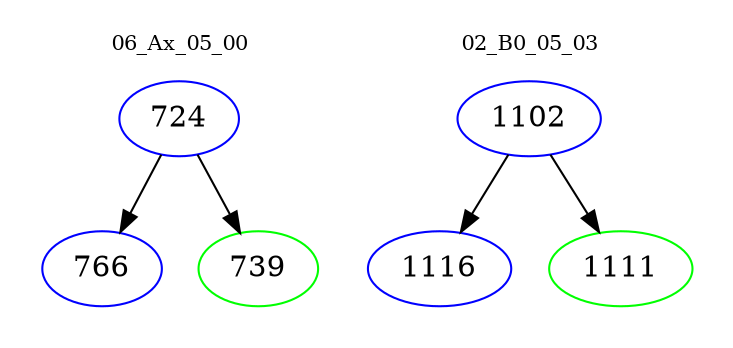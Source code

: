 digraph{
subgraph cluster_0 {
color = white
label = "06_Ax_05_00";
fontsize=10;
T0_724 [label="724", color="blue"]
T0_724 -> T0_766 [color="black"]
T0_766 [label="766", color="blue"]
T0_724 -> T0_739 [color="black"]
T0_739 [label="739", color="green"]
}
subgraph cluster_1 {
color = white
label = "02_B0_05_03";
fontsize=10;
T1_1102 [label="1102", color="blue"]
T1_1102 -> T1_1116 [color="black"]
T1_1116 [label="1116", color="blue"]
T1_1102 -> T1_1111 [color="black"]
T1_1111 [label="1111", color="green"]
}
}
